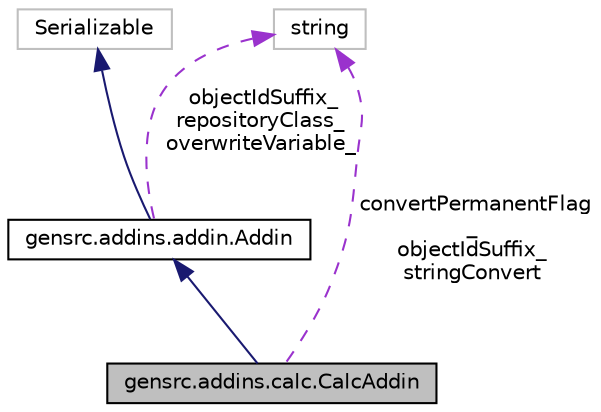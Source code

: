 digraph "gensrc.addins.calc.CalcAddin"
{
  edge [fontname="Helvetica",fontsize="10",labelfontname="Helvetica",labelfontsize="10"];
  node [fontname="Helvetica",fontsize="10",shape=record];
  Node3 [label="gensrc.addins.calc.CalcAddin",height=0.2,width=0.4,color="black", fillcolor="grey75", style="filled", fontcolor="black"];
  Node4 -> Node3 [dir="back",color="midnightblue",fontsize="10",style="solid",fontname="Helvetica"];
  Node4 [label="gensrc.addins.addin.Addin",height=0.2,width=0.4,color="black", fillcolor="white", style="filled",URL="$classgensrc_1_1addins_1_1addin_1_1_addin.html"];
  Node5 -> Node4 [dir="back",color="midnightblue",fontsize="10",style="solid",fontname="Helvetica"];
  Node5 [label="Serializable",height=0.2,width=0.4,color="grey75", fillcolor="white", style="filled"];
  Node6 -> Node4 [dir="back",color="darkorchid3",fontsize="10",style="dashed",label=" objectIdSuffix_\nrepositoryClass_\noverwriteVariable_" ,fontname="Helvetica"];
  Node6 [label="string",height=0.2,width=0.4,color="grey75", fillcolor="white", style="filled"];
  Node6 -> Node3 [dir="back",color="darkorchid3",fontsize="10",style="dashed",label=" convertPermanentFlag\l_\nobjectIdSuffix_\nstringConvert" ,fontname="Helvetica"];
}
